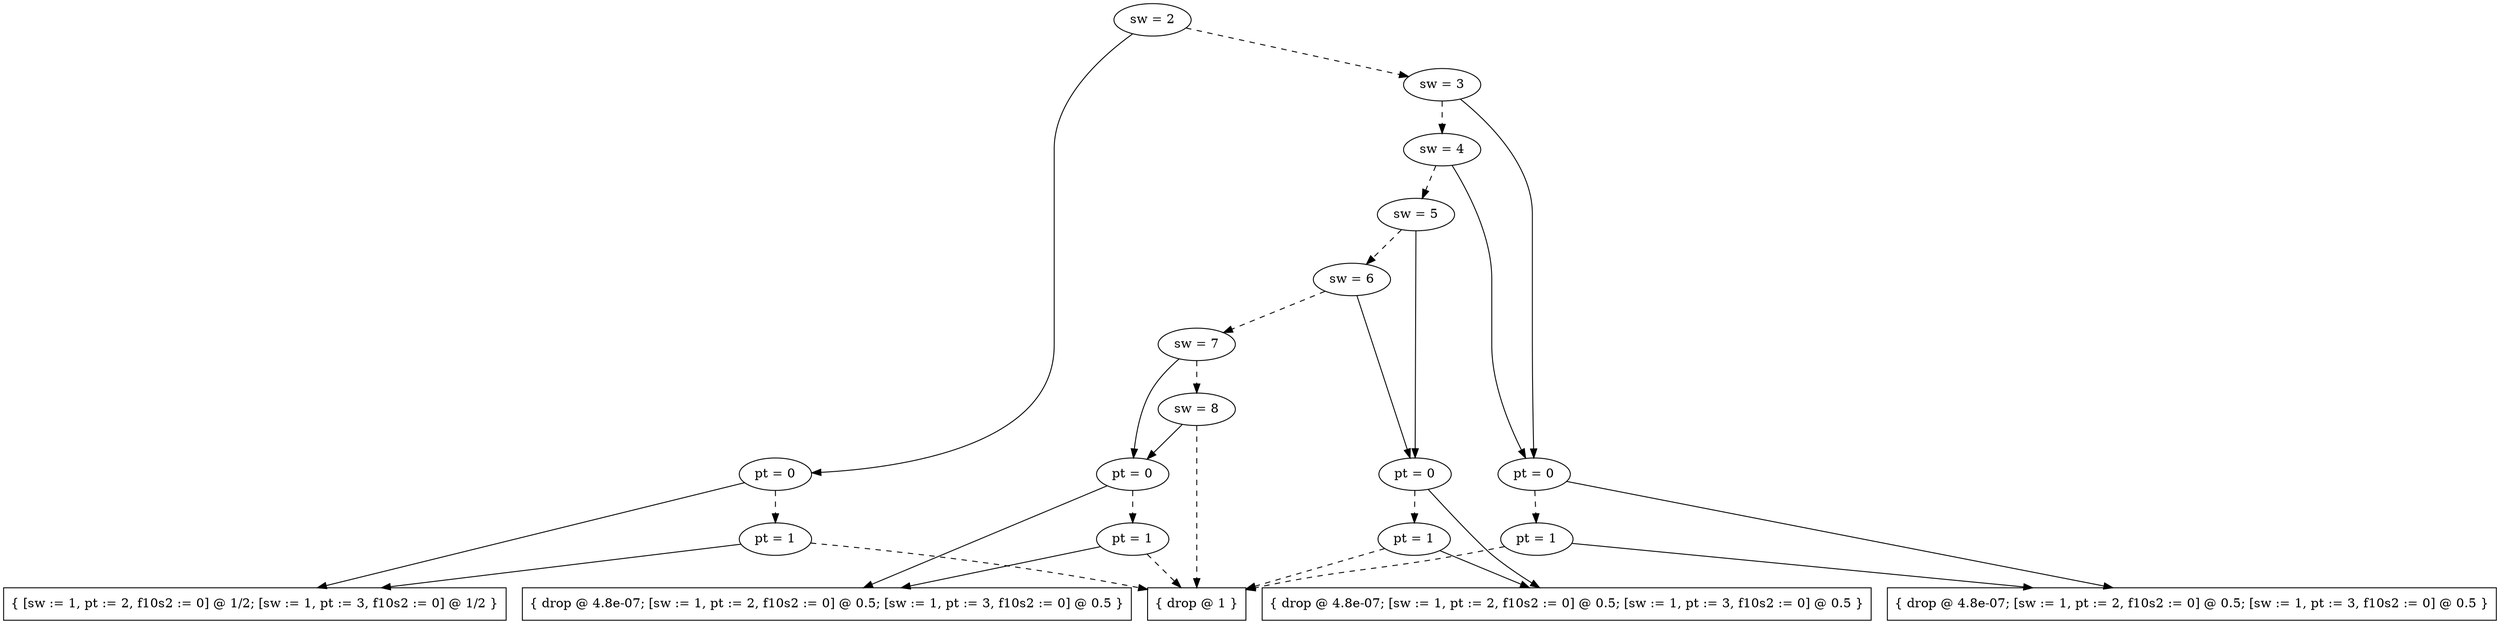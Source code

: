 digraph tdk {
4580 [label="sw = 2"];
4580 -> 4564;
4580 -> 4578 [style="dashed"];
4564 [label="pt = 0"];
4564 -> 4315;
4564 -> 4490 [style="dashed"];
4315 [shape=box label="{ [sw := 1, pt := 2, f10s2 := 0] @ 1/2; [sw := 1, pt := 3, f10s2 := 0] @ 1/2 }"];
4490 [label="pt = 1"];
4490 -> 4315;
4490 -> 0 [style="dashed"];
0 [shape=box label="{ drop @ 1 }"];
4578 [label="sw = 3"];
4578 -> 4561;
4578 -> 4576 [style="dashed"];
4561 [label="pt = 0"];
4561 -> 4320;
4561 -> 4487 [style="dashed"];
4320 [shape=box label="{ drop @ 4.8e-07; [sw := 1, pt := 2, f10s2 := 0] @ 0.5; [sw := 1, pt := 3, f10s2 := 0] @ 0.5 }"];
4487 [label="pt = 1"];
4487 -> 4320;
4487 -> 0 [style="dashed"];
4576 [label="sw = 4"];
4576 -> 4561;
4576 -> 4574 [style="dashed"];
4574 [label="sw = 5"];
4574 -> 4558;
4574 -> 4572 [style="dashed"];
4558 [label="pt = 0"];
4558 -> 4327;
4558 -> 4484 [style="dashed"];
4327 [shape=box label="{ drop @ 4.8e-07; [sw := 1, pt := 2, f10s2 := 0] @ 0.5; [sw := 1, pt := 3, f10s2 := 0] @ 0.5 }"];
4484 [label="pt = 1"];
4484 -> 4327;
4484 -> 0 [style="dashed"];
4572 [label="sw = 6"];
4572 -> 4558;
4572 -> 4570 [style="dashed"];
4570 [label="sw = 7"];
4570 -> 4555;
4570 -> 4568 [style="dashed"];
4555 [label="pt = 0"];
4555 -> 4334;
4555 -> 4481 [style="dashed"];
4334 [shape=box label="{ drop @ 4.8e-07; [sw := 1, pt := 2, f10s2 := 0] @ 0.5; [sw := 1, pt := 3, f10s2 := 0] @ 0.5 }"];
4481 [label="pt = 1"];
4481 -> 4334;
4481 -> 0 [style="dashed"];
4568 [label="sw = 8"];
4568 -> 4555;
4568 -> 0 [style="dashed"];
{rank=same; 4576 ;}
{rank=same; 4484 4481 4487 4490 ;}
{rank=same; 4574 ;}
{rank=same; 4578 ;}
{rank=same; 4580 ;}
{rank=same; 4570 ;}
{rank=same; 4568 ;}
{rank=same; 4572 ;}
{rank=same; 4561 4564 4558 4555 ;}
}
